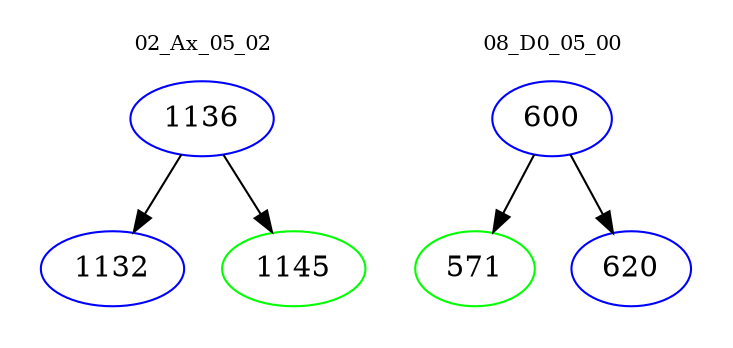 digraph{
subgraph cluster_0 {
color = white
label = "02_Ax_05_02";
fontsize=10;
T0_1136 [label="1136", color="blue"]
T0_1136 -> T0_1132 [color="black"]
T0_1132 [label="1132", color="blue"]
T0_1136 -> T0_1145 [color="black"]
T0_1145 [label="1145", color="green"]
}
subgraph cluster_1 {
color = white
label = "08_D0_05_00";
fontsize=10;
T1_600 [label="600", color="blue"]
T1_600 -> T1_571 [color="black"]
T1_571 [label="571", color="green"]
T1_600 -> T1_620 [color="black"]
T1_620 [label="620", color="blue"]
}
}
